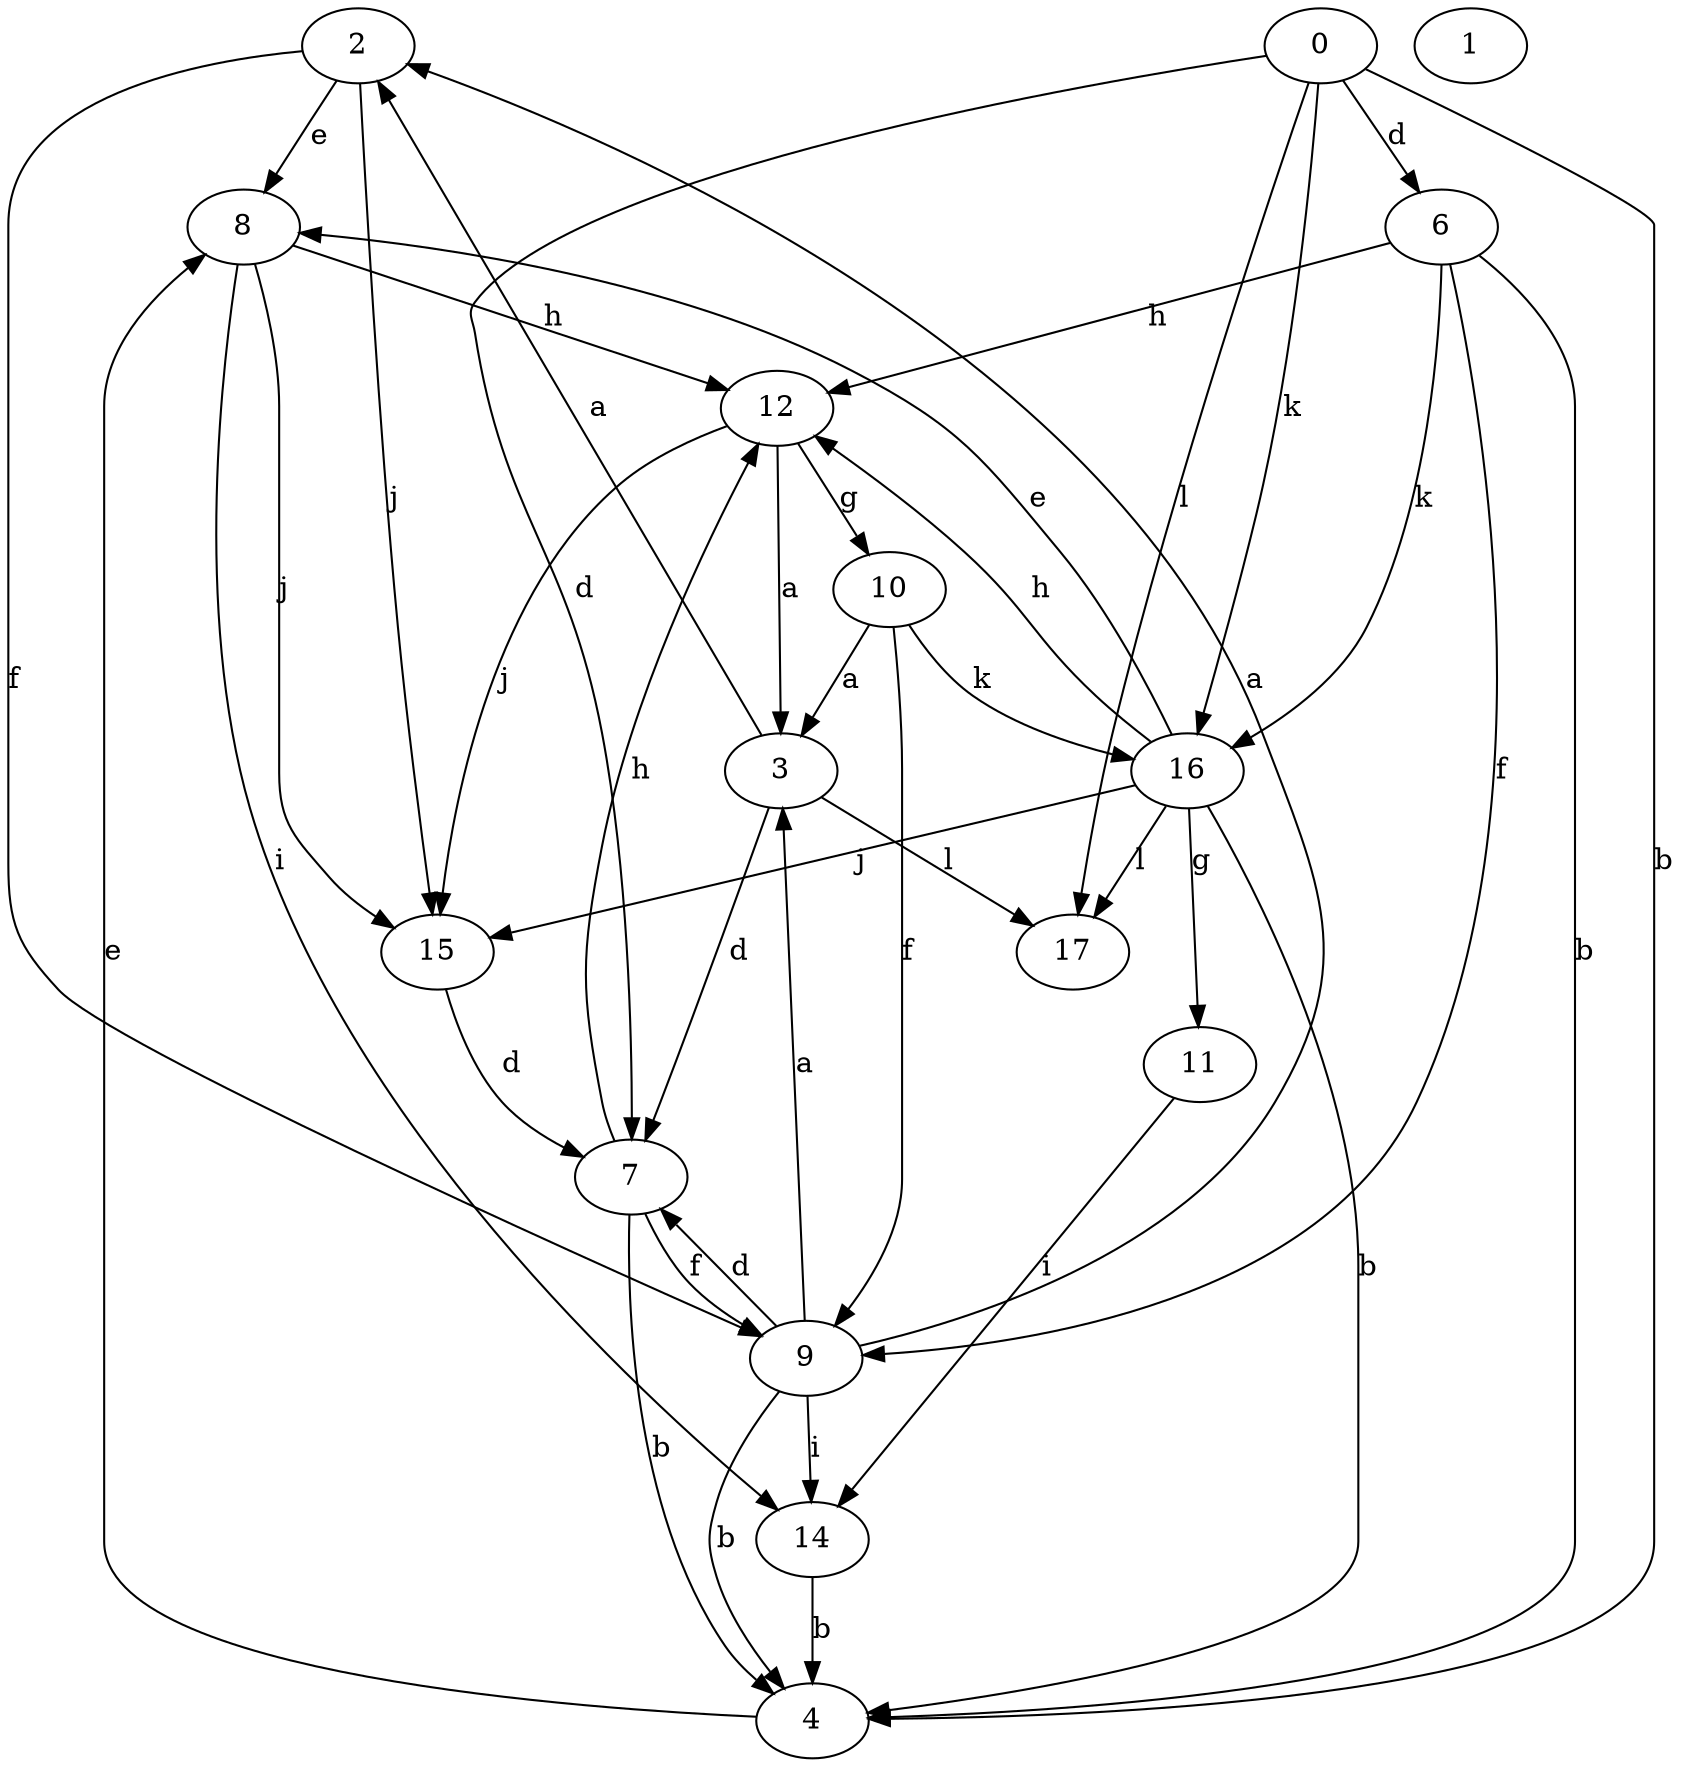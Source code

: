 strict digraph  {
2;
3;
4;
0;
6;
7;
8;
9;
10;
11;
12;
14;
15;
16;
17;
1;
2 -> 8  [label=e];
2 -> 9  [label=f];
2 -> 15  [label=j];
3 -> 2  [label=a];
3 -> 7  [label=d];
3 -> 17  [label=l];
4 -> 8  [label=e];
0 -> 4  [label=b];
0 -> 6  [label=d];
0 -> 7  [label=d];
0 -> 16  [label=k];
0 -> 17  [label=l];
6 -> 4  [label=b];
6 -> 9  [label=f];
6 -> 12  [label=h];
6 -> 16  [label=k];
7 -> 4  [label=b];
7 -> 9  [label=f];
7 -> 12  [label=h];
8 -> 12  [label=h];
8 -> 14  [label=i];
8 -> 15  [label=j];
9 -> 2  [label=a];
9 -> 3  [label=a];
9 -> 4  [label=b];
9 -> 7  [label=d];
9 -> 14  [label=i];
10 -> 3  [label=a];
10 -> 9  [label=f];
10 -> 16  [label=k];
11 -> 14  [label=i];
12 -> 3  [label=a];
12 -> 10  [label=g];
12 -> 15  [label=j];
14 -> 4  [label=b];
15 -> 7  [label=d];
16 -> 4  [label=b];
16 -> 8  [label=e];
16 -> 11  [label=g];
16 -> 12  [label=h];
16 -> 15  [label=j];
16 -> 17  [label=l];
}
